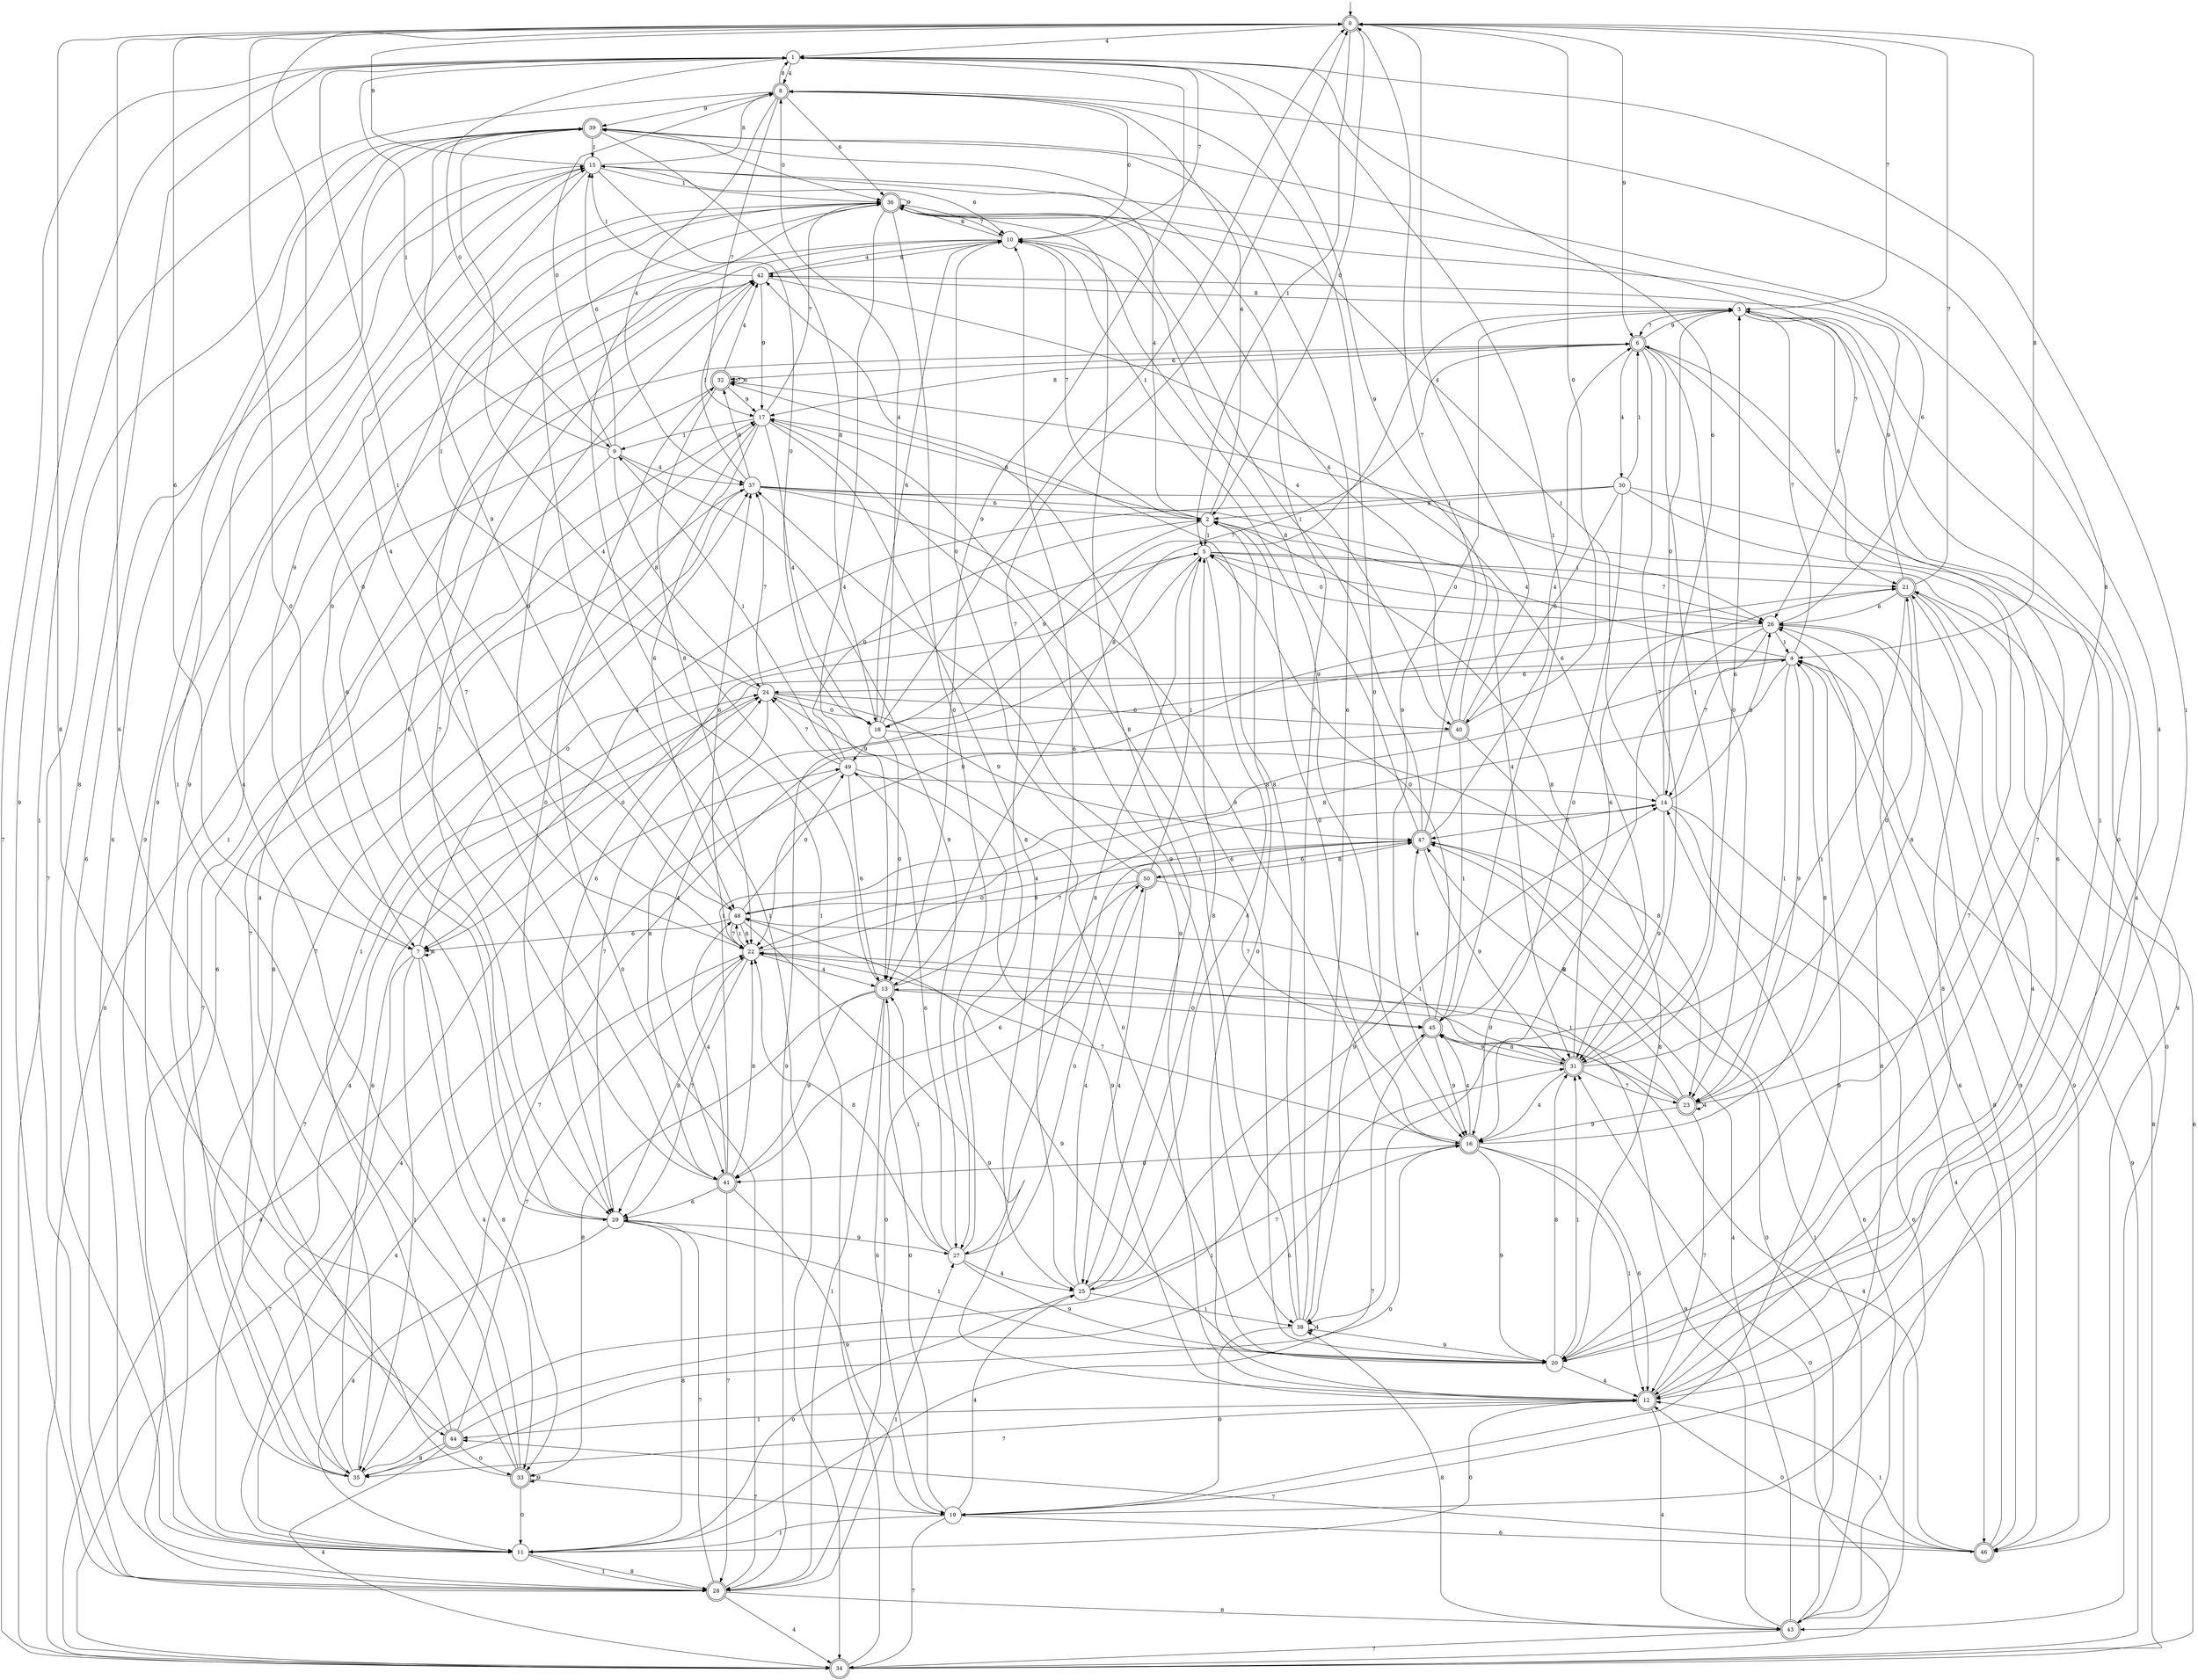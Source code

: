 digraph g {

	s0 [shape="doublecircle" label="0"];
	s1 [shape="circle" label="1"];
	s2 [shape="circle" label="2"];
	s3 [shape="circle" label="3"];
	s4 [shape="circle" label="4"];
	s5 [shape="circle" label="5"];
	s6 [shape="doublecircle" label="6"];
	s7 [shape="circle" label="7"];
	s8 [shape="doublecircle" label="8"];
	s9 [shape="circle" label="9"];
	s10 [shape="circle" label="10"];
	s11 [shape="circle" label="11"];
	s12 [shape="doublecircle" label="12"];
	s13 [shape="doublecircle" label="13"];
	s14 [shape="circle" label="14"];
	s15 [shape="circle" label="15"];
	s16 [shape="doublecircle" label="16"];
	s17 [shape="circle" label="17"];
	s18 [shape="circle" label="18"];
	s19 [shape="circle" label="19"];
	s20 [shape="circle" label="20"];
	s21 [shape="doublecircle" label="21"];
	s22 [shape="circle" label="22"];
	s23 [shape="doublecircle" label="23"];
	s24 [shape="circle" label="24"];
	s25 [shape="circle" label="25"];
	s26 [shape="circle" label="26"];
	s27 [shape="circle" label="27"];
	s28 [shape="doublecircle" label="28"];
	s29 [shape="circle" label="29"];
	s30 [shape="circle" label="30"];
	s31 [shape="doublecircle" label="31"];
	s32 [shape="doublecircle" label="32"];
	s33 [shape="doublecircle" label="33"];
	s34 [shape="doublecircle" label="34"];
	s35 [shape="circle" label="35"];
	s36 [shape="doublecircle" label="36"];
	s37 [shape="circle" label="37"];
	s38 [shape="circle" label="38"];
	s39 [shape="doublecircle" label="39"];
	s40 [shape="doublecircle" label="40"];
	s41 [shape="doublecircle" label="41"];
	s42 [shape="circle" label="42"];
	s43 [shape="doublecircle" label="43"];
	s44 [shape="doublecircle" label="44"];
	s45 [shape="doublecircle" label="45"];
	s46 [shape="doublecircle" label="46"];
	s47 [shape="doublecircle" label="47"];
	s48 [shape="circle" label="48"];
	s49 [shape="circle" label="49"];
	s50 [shape="doublecircle" label="50"];
	s0 -> s1 [label="4"];
	s0 -> s2 [label="0"];
	s0 -> s3 [label="7"];
	s0 -> s4 [label="8"];
	s0 -> s5 [label="1"];
	s0 -> s6 [label="9"];
	s0 -> s7 [label="6"];
	s1 -> s8 [label="4"];
	s1 -> s9 [label="0"];
	s1 -> s10 [label="7"];
	s1 -> s11 [label="8"];
	s1 -> s12 [label="1"];
	s1 -> s13 [label="9"];
	s1 -> s14 [label="6"];
	s2 -> s15 [label="4"];
	s2 -> s16 [label="0"];
	s2 -> s10 [label="7"];
	s2 -> s17 [label="8"];
	s2 -> s5 [label="1"];
	s2 -> s18 [label="9"];
	s2 -> s8 [label="6"];
	s3 -> s19 [label="4"];
	s3 -> s12 [label="0"];
	s3 -> s6 [label="7"];
	s3 -> s13 [label="8"];
	s3 -> s20 [label="1"];
	s3 -> s16 [label="9"];
	s3 -> s21 [label="6"];
	s4 -> s2 [label="4"];
	s4 -> s7 [label="0"];
	s4 -> s3 [label="7"];
	s4 -> s22 [label="8"];
	s4 -> s23 [label="1"];
	s4 -> s23 [label="9"];
	s4 -> s24 [label="6"];
	s5 -> s25 [label="4"];
	s5 -> s26 [label="0"];
	s5 -> s26 [label="7"];
	s5 -> s27 [label="8"];
	s5 -> s21 [label="1"];
	s5 -> s28 [label="9"];
	s5 -> s29 [label="6"];
	s6 -> s30 [label="4"];
	s6 -> s23 [label="0"];
	s6 -> s31 [label="7"];
	s6 -> s17 [label="8"];
	s6 -> s31 [label="1"];
	s6 -> s3 [label="9"];
	s6 -> s32 [label="6"];
	s7 -> s33 [label="4"];
	s7 -> s5 [label="0"];
	s7 -> s34 [label="7"];
	s7 -> s33 [label="8"];
	s7 -> s35 [label="1"];
	s7 -> s36 [label="9"];
	s7 -> s7 [label="6"];
	s8 -> s37 [label="4"];
	s8 -> s38 [label="0"];
	s8 -> s17 [label="7"];
	s8 -> s1 [label="8"];
	s8 -> s28 [label="1"];
	s8 -> s39 [label="9"];
	s8 -> s36 [label="6"];
	s9 -> s37 [label="4"];
	s9 -> s8 [label="0"];
	s9 -> s28 [label="7"];
	s9 -> s24 [label="8"];
	s9 -> s1 [label="1"];
	s9 -> s27 [label="9"];
	s9 -> s15 [label="6"];
	s10 -> s40 [label="4"];
	s10 -> s8 [label="0"];
	s10 -> s41 [label="7"];
	s10 -> s36 [label="8"];
	s10 -> s35 [label="1"];
	s10 -> s16 [label="9"];
	s10 -> s42 [label="6"];
	s11 -> s22 [label="4"];
	s11 -> s12 [label="0"];
	s11 -> s24 [label="7"];
	s11 -> s28 [label="8"];
	s11 -> s28 [label="1"];
	s11 -> s15 [label="9"];
	s11 -> s17 [label="6"];
	s12 -> s43 [label="4"];
	s12 -> s2 [label="0"];
	s12 -> s35 [label="7"];
	s12 -> s21 [label="8"];
	s12 -> s44 [label="1"];
	s12 -> s37 [label="9"];
	s12 -> s6 [label="6"];
	s13 -> s39 [label="4"];
	s13 -> s45 [label="0"];
	s13 -> s14 [label="7"];
	s13 -> s33 [label="8"];
	s13 -> s28 [label="1"];
	s13 -> s41 [label="9"];
	s13 -> s19 [label="6"];
	s14 -> s46 [label="4"];
	s14 -> s3 [label="0"];
	s14 -> s47 [label="7"];
	s14 -> s26 [label="8"];
	s14 -> s36 [label="1"];
	s14 -> s31 [label="9"];
	s14 -> s43 [label="6"];
	s15 -> s22 [label="4"];
	s15 -> s18 [label="0"];
	s15 -> s26 [label="7"];
	s15 -> s8 [label="8"];
	s15 -> s36 [label="1"];
	s15 -> s0 [label="9"];
	s15 -> s10 [label="6"];
	s16 -> s45 [label="4"];
	s16 -> s41 [label="0"];
	s16 -> s22 [label="7"];
	s16 -> s4 [label="8"];
	s16 -> s12 [label="1"];
	s16 -> s20 [label="9"];
	s16 -> s12 [label="6"];
	s17 -> s18 [label="4"];
	s17 -> s29 [label="0"];
	s17 -> s36 [label="7"];
	s17 -> s25 [label="8"];
	s17 -> s9 [label="1"];
	s17 -> s38 [label="9"];
	s17 -> s48 [label="6"];
	s18 -> s8 [label="4"];
	s18 -> s13 [label="0"];
	s18 -> s6 [label="7"];
	s18 -> s23 [label="8"];
	s18 -> s0 [label="1"];
	s18 -> s49 [label="9"];
	s18 -> s10 [label="6"];
	s19 -> s25 [label="4"];
	s19 -> s13 [label="0"];
	s19 -> s34 [label="7"];
	s19 -> s26 [label="8"];
	s19 -> s11 [label="1"];
	s19 -> s4 [label="9"];
	s19 -> s46 [label="6"];
	s20 -> s12 [label="4"];
	s20 -> s24 [label="0"];
	s20 -> s6 [label="7"];
	s20 -> s31 [label="8"];
	s20 -> s31 [label="1"];
	s20 -> s48 [label="9"];
	s20 -> s32 [label="6"];
	s21 -> s12 [label="4"];
	s21 -> s22 [label="0"];
	s21 -> s0 [label="7"];
	s21 -> s23 [label="8"];
	s21 -> s16 [label="1"];
	s21 -> s42 [label="9"];
	s21 -> s26 [label="6"];
	s22 -> s13 [label="4"];
	s22 -> s47 [label="0"];
	s22 -> s29 [label="7"];
	s22 -> s29 [label="8"];
	s22 -> s48 [label="1"];
	s22 -> s42 [label="9"];
	s22 -> s37 [label="6"];
	s23 -> s23 [label="4"];
	s23 -> s22 [label="0"];
	s23 -> s12 [label="7"];
	s23 -> s8 [label="8"];
	s23 -> s22 [label="1"];
	s23 -> s16 [label="9"];
	s23 -> s47 [label="6"];
	s24 -> s35 [label="4"];
	s24 -> s18 [label="0"];
	s24 -> s37 [label="7"];
	s24 -> s41 [label="8"];
	s24 -> s36 [label="1"];
	s24 -> s47 [label="9"];
	s24 -> s40 [label="6"];
	s25 -> s50 [label="4"];
	s25 -> s11 [label="0"];
	s25 -> s16 [label="7"];
	s25 -> s5 [label="8"];
	s25 -> s38 [label="1"];
	s25 -> s14 [label="9"];
	s25 -> s10 [label="6"];
	s26 -> s41 [label="4"];
	s26 -> s5 [label="0"];
	s26 -> s14 [label="7"];
	s26 -> s38 [label="8"];
	s26 -> s4 [label="1"];
	s26 -> s46 [label="9"];
	s26 -> s36 [label="6"];
	s27 -> s25 [label="4"];
	s27 -> s50 [label="0"];
	s27 -> s0 [label="7"];
	s27 -> s22 [label="8"];
	s27 -> s13 [label="1"];
	s27 -> s20 [label="9"];
	s27 -> s49 [label="6"];
	s28 -> s34 [label="4"];
	s28 -> s32 [label="0"];
	s28 -> s29 [label="7"];
	s28 -> s43 [label="8"];
	s28 -> s27 [label="1"];
	s28 -> s1 [label="9"];
	s28 -> s15 [label="6"];
	s29 -> s11 [label="4"];
	s29 -> s0 [label="0"];
	s29 -> s24 [label="7"];
	s29 -> s11 [label="8"];
	s29 -> s20 [label="1"];
	s29 -> s27 [label="9"];
	s29 -> s42 [label="6"];
	s30 -> s7 [label="4"];
	s30 -> s16 [label="0"];
	s30 -> s20 [label="7"];
	s30 -> s2 [label="8"];
	s30 -> s6 [label="1"];
	s30 -> s46 [label="9"];
	s30 -> s40 [label="6"];
	s31 -> s16 [label="4"];
	s31 -> s21 [label="0"];
	s31 -> s23 [label="7"];
	s31 -> s2 [label="8"];
	s31 -> s48 [label="1"];
	s31 -> s45 [label="9"];
	s31 -> s3 [label="6"];
	s32 -> s42 [label="4"];
	s32 -> s34 [label="0"];
	s32 -> s32 [label="7"];
	s32 -> s22 [label="8"];
	s32 -> s26 [label="1"];
	s32 -> s17 [label="9"];
	s32 -> s32 [label="6"];
	s33 -> s39 [label="4"];
	s33 -> s11 [label="0"];
	s33 -> s19 [label="7"];
	s33 -> s0 [label="8"];
	s33 -> s39 [label="1"];
	s33 -> s33 [label="9"];
	s33 -> s0 [label="6"];
	s34 -> s49 [label="4"];
	s34 -> s31 [label="0"];
	s34 -> s1 [label="7"];
	s34 -> s21 [label="8"];
	s34 -> s36 [label="1"];
	s34 -> s4 [label="9"];
	s34 -> s21 [label="6"];
	s35 -> s6 [label="4"];
	s35 -> s16 [label="0"];
	s35 -> s17 [label="7"];
	s35 -> s37 [label="8"];
	s35 -> s45 [label="1"];
	s35 -> s15 [label="9"];
	s35 -> s24 [label="6"];
	s36 -> s13 [label="4"];
	s36 -> s27 [label="0"];
	s36 -> s10 [label="7"];
	s36 -> s25 [label="8"];
	s36 -> s34 [label="1"];
	s36 -> s36 [label="9"];
	s36 -> s29 [label="6"];
	s37 -> s31 [label="4"];
	s37 -> s43 [label="0"];
	s37 -> s44 [label="7"];
	s37 -> s32 [label="8"];
	s37 -> s42 [label="1"];
	s37 -> s16 [label="9"];
	s37 -> s2 [label="6"];
	s38 -> s38 [label="4"];
	s38 -> s19 [label="0"];
	s38 -> s39 [label="7"];
	s38 -> s42 [label="8"];
	s38 -> s17 [label="1"];
	s38 -> s20 [label="9"];
	s38 -> s39 [label="6"];
	s39 -> s20 [label="4"];
	s39 -> s36 [label="0"];
	s39 -> s34 [label="7"];
	s39 -> s18 [label="8"];
	s39 -> s15 [label="1"];
	s39 -> s48 [label="9"];
	s39 -> s28 [label="6"];
	s40 -> s0 [label="4"];
	s40 -> s0 [label="0"];
	s40 -> s35 [label="7"];
	s40 -> s20 [label="8"];
	s40 -> s45 [label="1"];
	s40 -> s1 [label="9"];
	s40 -> s36 [label="6"];
	s41 -> s48 [label="4"];
	s41 -> s0 [label="0"];
	s41 -> s28 [label="7"];
	s41 -> s22 [label="8"];
	s41 -> s4 [label="1"];
	s41 -> s19 [label="9"];
	s41 -> s29 [label="6"];
	s42 -> s10 [label="4"];
	s42 -> s7 [label="0"];
	s42 -> s29 [label="7"];
	s42 -> s3 [label="8"];
	s42 -> s15 [label="1"];
	s42 -> s17 [label="9"];
	s42 -> s31 [label="6"];
	s43 -> s47 [label="4"];
	s43 -> s47 [label="0"];
	s43 -> s34 [label="7"];
	s43 -> s38 [label="8"];
	s43 -> s47 [label="1"];
	s43 -> s13 [label="9"];
	s43 -> s14 [label="6"];
	s44 -> s34 [label="4"];
	s44 -> s33 [label="0"];
	s44 -> s22 [label="7"];
	s44 -> s35 [label="8"];
	s44 -> s37 [label="1"];
	s44 -> s15 [label="9"];
	s44 -> s31 [label="6"];
	s45 -> s47 [label="4"];
	s45 -> s5 [label="0"];
	s45 -> s11 [label="7"];
	s45 -> s31 [label="8"];
	s45 -> s1 [label="1"];
	s45 -> s16 [label="9"];
	s45 -> s21 [label="6"];
	s46 -> s45 [label="4"];
	s46 -> s12 [label="0"];
	s46 -> s44 [label="7"];
	s46 -> s4 [label="8"];
	s46 -> s12 [label="1"];
	s46 -> s26 [label="9"];
	s46 -> s26 [label="6"];
	s47 -> s6 [label="4"];
	s47 -> s28 [label="0"];
	s47 -> s0 [label="7"];
	s47 -> s10 [label="8"];
	s47 -> s36 [label="1"];
	s47 -> s31 [label="9"];
	s47 -> s50 [label="6"];
	s48 -> s47 [label="4"];
	s48 -> s49 [label="0"];
	s48 -> s22 [label="7"];
	s48 -> s22 [label="8"];
	s48 -> s1 [label="1"];
	s48 -> s12 [label="9"];
	s48 -> s7 [label="6"];
	s49 -> s11 [label="4"];
	s49 -> s2 [label="0"];
	s49 -> s24 [label="7"];
	s49 -> s14 [label="8"];
	s49 -> s9 [label="1"];
	s49 -> s12 [label="9"];
	s49 -> s13 [label="6"];
	s50 -> s25 [label="4"];
	s50 -> s10 [label="0"];
	s50 -> s45 [label="7"];
	s50 -> s47 [label="8"];
	s50 -> s5 [label="1"];
	s50 -> s48 [label="9"];
	s50 -> s41 [label="6"];

__start0 [label="" shape="none" width="0" height="0"];
__start0 -> s0;

}
